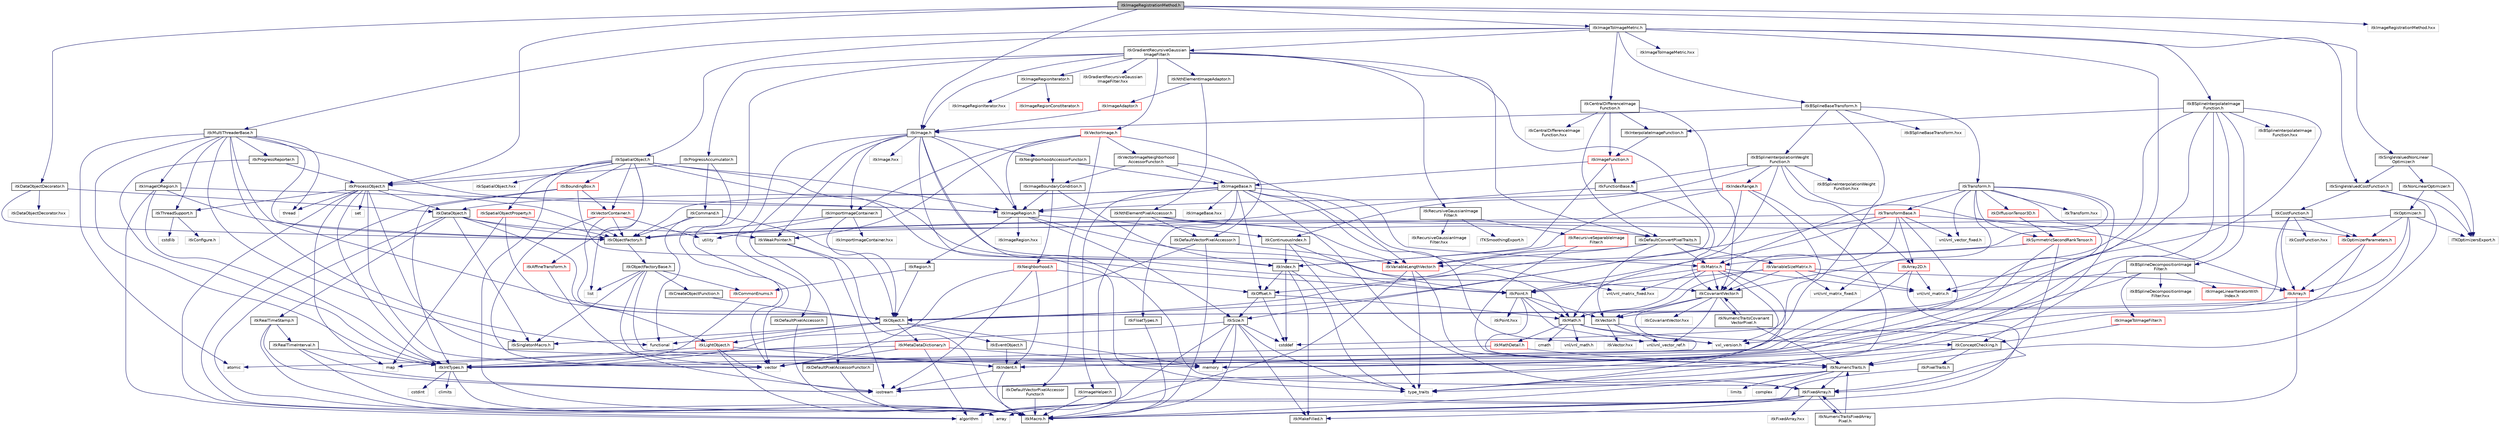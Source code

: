 digraph "itkImageRegistrationMethod.h"
{
 // LATEX_PDF_SIZE
  edge [fontname="Helvetica",fontsize="10",labelfontname="Helvetica",labelfontsize="10"];
  node [fontname="Helvetica",fontsize="10",shape=record];
  Node1 [label="itkImageRegistrationMethod.h",height=0.2,width=0.4,color="black", fillcolor="grey75", style="filled", fontcolor="black",tooltip=" "];
  Node1 -> Node2 [color="midnightblue",fontsize="10",style="solid",fontname="Helvetica"];
  Node2 [label="itkProcessObject.h",height=0.2,width=0.4,color="black", fillcolor="white", style="filled",URL="$itkProcessObject_8h.html",tooltip=" "];
  Node2 -> Node3 [color="midnightblue",fontsize="10",style="solid",fontname="Helvetica"];
  Node3 [label="itkDataObject.h",height=0.2,width=0.4,color="black", fillcolor="white", style="filled",URL="$itkDataObject_8h.html",tooltip=" "];
  Node3 -> Node4 [color="midnightblue",fontsize="10",style="solid",fontname="Helvetica"];
  Node4 [label="itkObject.h",height=0.2,width=0.4,color="black", fillcolor="white", style="filled",URL="$itkObject_8h.html",tooltip=" "];
  Node4 -> Node5 [color="midnightblue",fontsize="10",style="solid",fontname="Helvetica"];
  Node5 [label="itkLightObject.h",height=0.2,width=0.4,color="red", fillcolor="white", style="filled",URL="$itkLightObject_8h.html",tooltip=" "];
  Node5 -> Node6 [color="midnightblue",fontsize="10",style="solid",fontname="Helvetica"];
  Node6 [label="itkMacro.h",height=0.2,width=0.4,color="black", fillcolor="white", style="filled",URL="$itkMacro_8h.html",tooltip=" "];
  Node5 -> Node18 [color="midnightblue",fontsize="10",style="solid",fontname="Helvetica"];
  Node18 [label="itkIndent.h",height=0.2,width=0.4,color="black", fillcolor="white", style="filled",URL="$itkIndent_8h.html",tooltip=" "];
  Node18 -> Node6 [color="midnightblue",fontsize="10",style="solid",fontname="Helvetica"];
  Node18 -> Node8 [color="midnightblue",fontsize="10",style="solid",fontname="Helvetica"];
  Node8 [label="iostream",height=0.2,width=0.4,color="grey75", fillcolor="white", style="filled",tooltip=" "];
  Node5 -> Node16 [color="midnightblue",fontsize="10",style="solid",fontname="Helvetica"];
  Node16 [label="atomic",height=0.2,width=0.4,color="grey75", fillcolor="white", style="filled",tooltip=" "];
  Node5 -> Node8 [color="midnightblue",fontsize="10",style="solid",fontname="Helvetica"];
  Node4 -> Node20 [color="midnightblue",fontsize="10",style="solid",fontname="Helvetica"];
  Node20 [label="itkEventObject.h",height=0.2,width=0.4,color="black", fillcolor="white", style="filled",URL="$itkEventObject_8h.html",tooltip=" "];
  Node20 -> Node18 [color="midnightblue",fontsize="10",style="solid",fontname="Helvetica"];
  Node4 -> Node21 [color="midnightblue",fontsize="10",style="solid",fontname="Helvetica"];
  Node21 [label="itkMetaDataDictionary.h",height=0.2,width=0.4,color="red", fillcolor="white", style="filled",URL="$itkMetaDataDictionary_8h.html",tooltip=" "];
  Node21 -> Node23 [color="midnightblue",fontsize="10",style="solid",fontname="Helvetica"];
  Node23 [label="algorithm",height=0.2,width=0.4,color="grey75", fillcolor="white", style="filled",tooltip=" "];
  Node21 -> Node24 [color="midnightblue",fontsize="10",style="solid",fontname="Helvetica"];
  Node24 [label="vector",height=0.2,width=0.4,color="grey75", fillcolor="white", style="filled",tooltip=" "];
  Node21 -> Node25 [color="midnightblue",fontsize="10",style="solid",fontname="Helvetica"];
  Node25 [label="map",height=0.2,width=0.4,color="grey75", fillcolor="white", style="filled",tooltip=" "];
  Node21 -> Node27 [color="midnightblue",fontsize="10",style="solid",fontname="Helvetica"];
  Node27 [label="memory",height=0.2,width=0.4,color="grey75", fillcolor="white", style="filled",tooltip=" "];
  Node4 -> Node17 [color="midnightblue",fontsize="10",style="solid",fontname="Helvetica"];
  Node17 [label="itkSingletonMacro.h",height=0.2,width=0.4,color="black", fillcolor="white", style="filled",URL="$itkSingletonMacro_8h.html",tooltip=" "];
  Node4 -> Node28 [color="midnightblue",fontsize="10",style="solid",fontname="Helvetica"];
  Node28 [label="functional",height=0.2,width=0.4,color="grey75", fillcolor="white", style="filled",tooltip=" "];
  Node4 -> Node27 [color="midnightblue",fontsize="10",style="solid",fontname="Helvetica"];
  Node3 -> Node6 [color="midnightblue",fontsize="10",style="solid",fontname="Helvetica"];
  Node3 -> Node17 [color="midnightblue",fontsize="10",style="solid",fontname="Helvetica"];
  Node3 -> Node29 [color="midnightblue",fontsize="10",style="solid",fontname="Helvetica"];
  Node29 [label="itkWeakPointer.h",height=0.2,width=0.4,color="black", fillcolor="white", style="filled",URL="$itkWeakPointer_8h.html",tooltip=" "];
  Node29 -> Node6 [color="midnightblue",fontsize="10",style="solid",fontname="Helvetica"];
  Node29 -> Node8 [color="midnightblue",fontsize="10",style="solid",fontname="Helvetica"];
  Node3 -> Node30 [color="midnightblue",fontsize="10",style="solid",fontname="Helvetica"];
  Node30 [label="itkRealTimeStamp.h",height=0.2,width=0.4,color="black", fillcolor="white", style="filled",URL="$itkRealTimeStamp_8h.html",tooltip=" "];
  Node30 -> Node31 [color="midnightblue",fontsize="10",style="solid",fontname="Helvetica"];
  Node31 [label="itkRealTimeInterval.h",height=0.2,width=0.4,color="black", fillcolor="white", style="filled",URL="$itkRealTimeInterval_8h.html",tooltip=" "];
  Node31 -> Node13 [color="midnightblue",fontsize="10",style="solid",fontname="Helvetica"];
  Node13 [label="itkIntTypes.h",height=0.2,width=0.4,color="black", fillcolor="white", style="filled",URL="$itkIntTypes_8h.html",tooltip=" "];
  Node13 -> Node6 [color="midnightblue",fontsize="10",style="solid",fontname="Helvetica"];
  Node13 -> Node14 [color="midnightblue",fontsize="10",style="solid",fontname="Helvetica"];
  Node14 [label="cstdint",height=0.2,width=0.4,color="grey75", fillcolor="white", style="filled",tooltip=" "];
  Node13 -> Node15 [color="midnightblue",fontsize="10",style="solid",fontname="Helvetica"];
  Node15 [label="climits",height=0.2,width=0.4,color="grey75", fillcolor="white", style="filled",tooltip=" "];
  Node31 -> Node6 [color="midnightblue",fontsize="10",style="solid",fontname="Helvetica"];
  Node31 -> Node8 [color="midnightblue",fontsize="10",style="solid",fontname="Helvetica"];
  Node30 -> Node6 [color="midnightblue",fontsize="10",style="solid",fontname="Helvetica"];
  Node30 -> Node8 [color="midnightblue",fontsize="10",style="solid",fontname="Helvetica"];
  Node3 -> Node32 [color="midnightblue",fontsize="10",style="solid",fontname="Helvetica"];
  Node32 [label="itkObjectFactory.h",height=0.2,width=0.4,color="black", fillcolor="white", style="filled",URL="$itkObjectFactory_8h.html",tooltip=" "];
  Node32 -> Node33 [color="midnightblue",fontsize="10",style="solid",fontname="Helvetica"];
  Node33 [label="itkObjectFactoryBase.h",height=0.2,width=0.4,color="black", fillcolor="white", style="filled",URL="$itkObjectFactoryBase_8h.html",tooltip=" "];
  Node33 -> Node34 [color="midnightblue",fontsize="10",style="solid",fontname="Helvetica"];
  Node34 [label="itkCreateObjectFunction.h",height=0.2,width=0.4,color="black", fillcolor="white", style="filled",URL="$itkCreateObjectFunction_8h.html",tooltip=" "];
  Node34 -> Node4 [color="midnightblue",fontsize="10",style="solid",fontname="Helvetica"];
  Node33 -> Node17 [color="midnightblue",fontsize="10",style="solid",fontname="Helvetica"];
  Node33 -> Node35 [color="midnightblue",fontsize="10",style="solid",fontname="Helvetica"];
  Node35 [label="itkCommonEnums.h",height=0.2,width=0.4,color="red", fillcolor="white", style="filled",URL="$itkCommonEnums_8h.html",tooltip=" "];
  Node35 -> Node13 [color="midnightblue",fontsize="10",style="solid",fontname="Helvetica"];
  Node33 -> Node37 [color="midnightblue",fontsize="10",style="solid",fontname="Helvetica"];
  Node37 [label="list",height=0.2,width=0.4,color="grey75", fillcolor="white", style="filled",tooltip=" "];
  Node33 -> Node27 [color="midnightblue",fontsize="10",style="solid",fontname="Helvetica"];
  Node33 -> Node24 [color="midnightblue",fontsize="10",style="solid",fontname="Helvetica"];
  Node2 -> Node32 [color="midnightblue",fontsize="10",style="solid",fontname="Helvetica"];
  Node2 -> Node38 [color="midnightblue",fontsize="10",style="solid",fontname="Helvetica"];
  Node38 [label="itkNumericTraits.h",height=0.2,width=0.4,color="black", fillcolor="white", style="filled",URL="$itkNumericTraits_8h.html",tooltip=" "];
  Node38 -> Node6 [color="midnightblue",fontsize="10",style="solid",fontname="Helvetica"];
  Node38 -> Node39 [color="midnightblue",fontsize="10",style="solid",fontname="Helvetica"];
  Node39 [label="limits",height=0.2,width=0.4,color="grey75", fillcolor="white", style="filled",tooltip=" "];
  Node38 -> Node40 [color="midnightblue",fontsize="10",style="solid",fontname="Helvetica"];
  Node40 [label="complex",height=0.2,width=0.4,color="grey75", fillcolor="white", style="filled",tooltip=" "];
  Node38 -> Node10 [color="midnightblue",fontsize="10",style="solid",fontname="Helvetica"];
  Node10 [label="type_traits",height=0.2,width=0.4,color="grey75", fillcolor="white", style="filled",tooltip=" "];
  Node38 -> Node41 [color="midnightblue",fontsize="10",style="solid",fontname="Helvetica"];
  Node41 [label="itkFixedArray.h",height=0.2,width=0.4,color="black", fillcolor="white", style="filled",URL="$itkFixedArray_8h.html",tooltip=" "];
  Node41 -> Node6 [color="midnightblue",fontsize="10",style="solid",fontname="Helvetica"];
  Node41 -> Node42 [color="midnightblue",fontsize="10",style="solid",fontname="Helvetica"];
  Node42 [label="itkMakeFilled.h",height=0.2,width=0.4,color="black", fillcolor="white", style="filled",URL="$itkMakeFilled_8h.html",tooltip=" "];
  Node41 -> Node23 [color="midnightblue",fontsize="10",style="solid",fontname="Helvetica"];
  Node41 -> Node43 [color="midnightblue",fontsize="10",style="solid",fontname="Helvetica"];
  Node43 [label="array",height=0.2,width=0.4,color="grey75", fillcolor="white", style="filled",tooltip=" "];
  Node41 -> Node44 [color="midnightblue",fontsize="10",style="solid",fontname="Helvetica"];
  Node44 [label="itkFixedArray.hxx",height=0.2,width=0.4,color="grey75", fillcolor="white", style="filled",tooltip=" "];
  Node41 -> Node45 [color="midnightblue",fontsize="10",style="solid",fontname="Helvetica"];
  Node45 [label="itkNumericTraitsFixedArray\lPixel.h",height=0.2,width=0.4,color="black", fillcolor="white", style="filled",URL="$itkNumericTraitsFixedArrayPixel_8h.html",tooltip=" "];
  Node45 -> Node38 [color="midnightblue",fontsize="10",style="solid",fontname="Helvetica"];
  Node45 -> Node41 [color="midnightblue",fontsize="10",style="solid",fontname="Helvetica"];
  Node2 -> Node46 [color="midnightblue",fontsize="10",style="solid",fontname="Helvetica"];
  Node46 [label="itkThreadSupport.h",height=0.2,width=0.4,color="black", fillcolor="white", style="filled",URL="$itkThreadSupport_8h.html",tooltip=" "];
  Node46 -> Node47 [color="midnightblue",fontsize="10",style="solid",fontname="Helvetica"];
  Node47 [label="cstdlib",height=0.2,width=0.4,color="grey75", fillcolor="white", style="filled",tooltip=" "];
  Node46 -> Node11 [color="midnightblue",fontsize="10",style="solid",fontname="Helvetica"];
  Node11 [label="itkConfigure.h",height=0.2,width=0.4,color="grey75", fillcolor="white", style="filled",tooltip=" "];
  Node2 -> Node13 [color="midnightblue",fontsize="10",style="solid",fontname="Helvetica"];
  Node2 -> Node24 [color="midnightblue",fontsize="10",style="solid",fontname="Helvetica"];
  Node2 -> Node25 [color="midnightblue",fontsize="10",style="solid",fontname="Helvetica"];
  Node2 -> Node48 [color="midnightblue",fontsize="10",style="solid",fontname="Helvetica"];
  Node48 [label="set",height=0.2,width=0.4,color="grey75", fillcolor="white", style="filled",tooltip=" "];
  Node2 -> Node23 [color="midnightblue",fontsize="10",style="solid",fontname="Helvetica"];
  Node2 -> Node49 [color="midnightblue",fontsize="10",style="solid",fontname="Helvetica"];
  Node49 [label="thread",height=0.2,width=0.4,color="grey75", fillcolor="white", style="filled",tooltip=" "];
  Node1 -> Node50 [color="midnightblue",fontsize="10",style="solid",fontname="Helvetica"];
  Node50 [label="itkImage.h",height=0.2,width=0.4,color="black", fillcolor="white", style="filled",URL="$itkImage_8h.html",tooltip=" "];
  Node50 -> Node51 [color="midnightblue",fontsize="10",style="solid",fontname="Helvetica"];
  Node51 [label="itkImageRegion.h",height=0.2,width=0.4,color="black", fillcolor="white", style="filled",URL="$itkImageRegion_8h.html",tooltip=" "];
  Node51 -> Node52 [color="midnightblue",fontsize="10",style="solid",fontname="Helvetica"];
  Node52 [label="itkRegion.h",height=0.2,width=0.4,color="black", fillcolor="white", style="filled",URL="$itkRegion_8h.html",tooltip=" "];
  Node52 -> Node4 [color="midnightblue",fontsize="10",style="solid",fontname="Helvetica"];
  Node52 -> Node35 [color="midnightblue",fontsize="10",style="solid",fontname="Helvetica"];
  Node51 -> Node53 [color="midnightblue",fontsize="10",style="solid",fontname="Helvetica"];
  Node53 [label="itkSize.h",height=0.2,width=0.4,color="black", fillcolor="white", style="filled",URL="$itkSize_8h.html",tooltip=" "];
  Node53 -> Node13 [color="midnightblue",fontsize="10",style="solid",fontname="Helvetica"];
  Node53 -> Node6 [color="midnightblue",fontsize="10",style="solid",fontname="Helvetica"];
  Node53 -> Node42 [color="midnightblue",fontsize="10",style="solid",fontname="Helvetica"];
  Node53 -> Node23 [color="midnightblue",fontsize="10",style="solid",fontname="Helvetica"];
  Node53 -> Node54 [color="midnightblue",fontsize="10",style="solid",fontname="Helvetica"];
  Node54 [label="cstddef",height=0.2,width=0.4,color="grey75", fillcolor="white", style="filled",tooltip=" "];
  Node53 -> Node10 [color="midnightblue",fontsize="10",style="solid",fontname="Helvetica"];
  Node53 -> Node27 [color="midnightblue",fontsize="10",style="solid",fontname="Helvetica"];
  Node51 -> Node55 [color="midnightblue",fontsize="10",style="solid",fontname="Helvetica"];
  Node55 [label="itkContinuousIndex.h",height=0.2,width=0.4,color="black", fillcolor="white", style="filled",URL="$itkContinuousIndex_8h.html",tooltip=" "];
  Node55 -> Node56 [color="midnightblue",fontsize="10",style="solid",fontname="Helvetica"];
  Node56 [label="itkPoint.h",height=0.2,width=0.4,color="black", fillcolor="white", style="filled",URL="$itkPoint_8h.html",tooltip=" "];
  Node56 -> Node38 [color="midnightblue",fontsize="10",style="solid",fontname="Helvetica"];
  Node56 -> Node57 [color="midnightblue",fontsize="10",style="solid",fontname="Helvetica"];
  Node57 [label="itkVector.h",height=0.2,width=0.4,color="black", fillcolor="white", style="filled",URL="$itkVector_8h.html",tooltip=" "];
  Node57 -> Node41 [color="midnightblue",fontsize="10",style="solid",fontname="Helvetica"];
  Node57 -> Node58 [color="midnightblue",fontsize="10",style="solid",fontname="Helvetica"];
  Node58 [label="vnl/vnl_vector_ref.h",height=0.2,width=0.4,color="grey75", fillcolor="white", style="filled",tooltip=" "];
  Node57 -> Node59 [color="midnightblue",fontsize="10",style="solid",fontname="Helvetica"];
  Node59 [label="itkVector.hxx",height=0.2,width=0.4,color="grey75", fillcolor="white", style="filled",tooltip=" "];
  Node56 -> Node58 [color="midnightblue",fontsize="10",style="solid",fontname="Helvetica"];
  Node56 -> Node60 [color="midnightblue",fontsize="10",style="solid",fontname="Helvetica"];
  Node60 [label="itkMath.h",height=0.2,width=0.4,color="black", fillcolor="white", style="filled",URL="$itkMath_8h.html",tooltip=" "];
  Node60 -> Node61 [color="midnightblue",fontsize="10",style="solid",fontname="Helvetica"];
  Node61 [label="cmath",height=0.2,width=0.4,color="grey75", fillcolor="white", style="filled",tooltip=" "];
  Node60 -> Node62 [color="midnightblue",fontsize="10",style="solid",fontname="Helvetica"];
  Node62 [label="itkMathDetail.h",height=0.2,width=0.4,color="red", fillcolor="white", style="filled",URL="$itkMathDetail_8h.html",tooltip=" "];
  Node62 -> Node13 [color="midnightblue",fontsize="10",style="solid",fontname="Helvetica"];
  Node62 -> Node38 [color="midnightblue",fontsize="10",style="solid",fontname="Helvetica"];
  Node60 -> Node64 [color="midnightblue",fontsize="10",style="solid",fontname="Helvetica"];
  Node64 [label="itkConceptChecking.h",height=0.2,width=0.4,color="black", fillcolor="white", style="filled",URL="$itkConceptChecking_8h.html",tooltip=" "];
  Node64 -> Node65 [color="midnightblue",fontsize="10",style="solid",fontname="Helvetica"];
  Node65 [label="itkPixelTraits.h",height=0.2,width=0.4,color="black", fillcolor="white", style="filled",URL="$itkPixelTraits_8h.html",tooltip=" "];
  Node65 -> Node6 [color="midnightblue",fontsize="10",style="solid",fontname="Helvetica"];
  Node64 -> Node38 [color="midnightblue",fontsize="10",style="solid",fontname="Helvetica"];
  Node64 -> Node8 [color="midnightblue",fontsize="10",style="solid",fontname="Helvetica"];
  Node60 -> Node66 [color="midnightblue",fontsize="10",style="solid",fontname="Helvetica"];
  Node66 [label="vnl/vnl_math.h",height=0.2,width=0.4,color="grey75", fillcolor="white", style="filled",tooltip=" "];
  Node60 -> Node67 [color="midnightblue",fontsize="10",style="solid",fontname="Helvetica"];
  Node67 [label="vxl_version.h",height=0.2,width=0.4,color="grey75", fillcolor="white", style="filled",tooltip=" "];
  Node56 -> Node68 [color="midnightblue",fontsize="10",style="solid",fontname="Helvetica"];
  Node68 [label="itkPoint.hxx",height=0.2,width=0.4,color="grey75", fillcolor="white", style="filled",tooltip=" "];
  Node55 -> Node69 [color="midnightblue",fontsize="10",style="solid",fontname="Helvetica"];
  Node69 [label="itkIndex.h",height=0.2,width=0.4,color="black", fillcolor="white", style="filled",URL="$itkIndex_8h.html",tooltip=" "];
  Node69 -> Node42 [color="midnightblue",fontsize="10",style="solid",fontname="Helvetica"];
  Node69 -> Node70 [color="midnightblue",fontsize="10",style="solid",fontname="Helvetica"];
  Node70 [label="itkOffset.h",height=0.2,width=0.4,color="black", fillcolor="white", style="filled",URL="$itkOffset_8h.html",tooltip=" "];
  Node70 -> Node53 [color="midnightblue",fontsize="10",style="solid",fontname="Helvetica"];
  Node70 -> Node60 [color="midnightblue",fontsize="10",style="solid",fontname="Helvetica"];
  Node70 -> Node54 [color="midnightblue",fontsize="10",style="solid",fontname="Helvetica"];
  Node69 -> Node54 [color="midnightblue",fontsize="10",style="solid",fontname="Helvetica"];
  Node69 -> Node10 [color="midnightblue",fontsize="10",style="solid",fontname="Helvetica"];
  Node55 -> Node10 [color="midnightblue",fontsize="10",style="solid",fontname="Helvetica"];
  Node51 -> Node60 [color="midnightblue",fontsize="10",style="solid",fontname="Helvetica"];
  Node51 -> Node71 [color="midnightblue",fontsize="10",style="solid",fontname="Helvetica"];
  Node71 [label="itkImageRegion.hxx",height=0.2,width=0.4,color="grey75", fillcolor="white", style="filled",tooltip=" "];
  Node50 -> Node72 [color="midnightblue",fontsize="10",style="solid",fontname="Helvetica"];
  Node72 [label="itkImportImageContainer.h",height=0.2,width=0.4,color="black", fillcolor="white", style="filled",URL="$itkImportImageContainer_8h.html",tooltip=" "];
  Node72 -> Node4 [color="midnightblue",fontsize="10",style="solid",fontname="Helvetica"];
  Node72 -> Node32 [color="midnightblue",fontsize="10",style="solid",fontname="Helvetica"];
  Node72 -> Node9 [color="midnightblue",fontsize="10",style="solid",fontname="Helvetica"];
  Node9 [label="utility",height=0.2,width=0.4,color="grey75", fillcolor="white", style="filled",tooltip=" "];
  Node72 -> Node73 [color="midnightblue",fontsize="10",style="solid",fontname="Helvetica"];
  Node73 [label="itkImportImageContainer.hxx",height=0.2,width=0.4,color="grey75", fillcolor="white", style="filled",tooltip=" "];
  Node50 -> Node74 [color="midnightblue",fontsize="10",style="solid",fontname="Helvetica"];
  Node74 [label="itkDefaultPixelAccessor.h",height=0.2,width=0.4,color="black", fillcolor="white", style="filled",URL="$itkDefaultPixelAccessor_8h.html",tooltip=" "];
  Node74 -> Node6 [color="midnightblue",fontsize="10",style="solid",fontname="Helvetica"];
  Node50 -> Node75 [color="midnightblue",fontsize="10",style="solid",fontname="Helvetica"];
  Node75 [label="itkDefaultPixelAccessorFunctor.h",height=0.2,width=0.4,color="black", fillcolor="white", style="filled",URL="$itkDefaultPixelAccessorFunctor_8h.html",tooltip=" "];
  Node75 -> Node6 [color="midnightblue",fontsize="10",style="solid",fontname="Helvetica"];
  Node50 -> Node56 [color="midnightblue",fontsize="10",style="solid",fontname="Helvetica"];
  Node50 -> Node41 [color="midnightblue",fontsize="10",style="solid",fontname="Helvetica"];
  Node50 -> Node29 [color="midnightblue",fontsize="10",style="solid",fontname="Helvetica"];
  Node50 -> Node76 [color="midnightblue",fontsize="10",style="solid",fontname="Helvetica"];
  Node76 [label="itkNeighborhoodAccessorFunctor.h",height=0.2,width=0.4,color="black", fillcolor="white", style="filled",URL="$itkNeighborhoodAccessorFunctor_8h.html",tooltip=" "];
  Node76 -> Node77 [color="midnightblue",fontsize="10",style="solid",fontname="Helvetica"];
  Node77 [label="itkImageBoundaryCondition.h",height=0.2,width=0.4,color="black", fillcolor="white", style="filled",URL="$itkImageBoundaryCondition_8h.html",tooltip=" "];
  Node77 -> Node69 [color="midnightblue",fontsize="10",style="solid",fontname="Helvetica"];
  Node77 -> Node78 [color="midnightblue",fontsize="10",style="solid",fontname="Helvetica"];
  Node78 [label="itkNeighborhood.h",height=0.2,width=0.4,color="red", fillcolor="white", style="filled",URL="$itkNeighborhood_8h.html",tooltip=" "];
  Node78 -> Node8 [color="midnightblue",fontsize="10",style="solid",fontname="Helvetica"];
  Node78 -> Node18 [color="midnightblue",fontsize="10",style="solid",fontname="Helvetica"];
  Node78 -> Node70 [color="midnightblue",fontsize="10",style="solid",fontname="Helvetica"];
  Node78 -> Node24 [color="midnightblue",fontsize="10",style="solid",fontname="Helvetica"];
  Node77 -> Node51 [color="midnightblue",fontsize="10",style="solid",fontname="Helvetica"];
  Node76 -> Node85 [color="midnightblue",fontsize="10",style="solid",fontname="Helvetica"];
  Node85 [label="itkImageBase.h",height=0.2,width=0.4,color="black", fillcolor="white", style="filled",URL="$itkImageBase_8h.html",tooltip=" "];
  Node85 -> Node3 [color="midnightblue",fontsize="10",style="solid",fontname="Helvetica"];
  Node85 -> Node51 [color="midnightblue",fontsize="10",style="solid",fontname="Helvetica"];
  Node85 -> Node86 [color="midnightblue",fontsize="10",style="solid",fontname="Helvetica"];
  Node86 [label="itkMatrix.h",height=0.2,width=0.4,color="red", fillcolor="white", style="filled",URL="$itkMatrix_8h.html",tooltip=" "];
  Node86 -> Node56 [color="midnightblue",fontsize="10",style="solid",fontname="Helvetica"];
  Node86 -> Node87 [color="midnightblue",fontsize="10",style="solid",fontname="Helvetica"];
  Node87 [label="itkCovariantVector.h",height=0.2,width=0.4,color="black", fillcolor="white", style="filled",URL="$itkCovariantVector_8h.html",tooltip=" "];
  Node87 -> Node18 [color="midnightblue",fontsize="10",style="solid",fontname="Helvetica"];
  Node87 -> Node57 [color="midnightblue",fontsize="10",style="solid",fontname="Helvetica"];
  Node87 -> Node58 [color="midnightblue",fontsize="10",style="solid",fontname="Helvetica"];
  Node87 -> Node88 [color="midnightblue",fontsize="10",style="solid",fontname="Helvetica"];
  Node88 [label="itkNumericTraitsCovariant\lVectorPixel.h",height=0.2,width=0.4,color="black", fillcolor="white", style="filled",URL="$itkNumericTraitsCovariantVectorPixel_8h.html",tooltip=" "];
  Node88 -> Node38 [color="midnightblue",fontsize="10",style="solid",fontname="Helvetica"];
  Node88 -> Node87 [color="midnightblue",fontsize="10",style="solid",fontname="Helvetica"];
  Node87 -> Node89 [color="midnightblue",fontsize="10",style="solid",fontname="Helvetica"];
  Node89 [label="itkCovariantVector.hxx",height=0.2,width=0.4,color="grey75", fillcolor="white", style="filled",tooltip=" "];
  Node86 -> Node67 [color="midnightblue",fontsize="10",style="solid",fontname="Helvetica"];
  Node86 -> Node90 [color="midnightblue",fontsize="10",style="solid",fontname="Helvetica"];
  Node90 [label="vnl/vnl_matrix_fixed.hxx",height=0.2,width=0.4,color="grey75", fillcolor="white", style="filled",tooltip=" "];
  Node86 -> Node93 [color="midnightblue",fontsize="10",style="solid",fontname="Helvetica"];
  Node93 [label="vnl/vnl_matrix.h",height=0.2,width=0.4,color="grey75", fillcolor="white", style="filled",tooltip=" "];
  Node86 -> Node60 [color="midnightblue",fontsize="10",style="solid",fontname="Helvetica"];
  Node86 -> Node10 [color="midnightblue",fontsize="10",style="solid",fontname="Helvetica"];
  Node85 -> Node32 [color="midnightblue",fontsize="10",style="solid",fontname="Helvetica"];
  Node85 -> Node70 [color="midnightblue",fontsize="10",style="solid",fontname="Helvetica"];
  Node85 -> Node41 [color="midnightblue",fontsize="10",style="solid",fontname="Helvetica"];
  Node85 -> Node96 [color="midnightblue",fontsize="10",style="solid",fontname="Helvetica"];
  Node96 [label="itkImageHelper.h",height=0.2,width=0.4,color="black", fillcolor="white", style="filled",URL="$itkImageHelper_8h.html",tooltip=" "];
  Node96 -> Node6 [color="midnightblue",fontsize="10",style="solid",fontname="Helvetica"];
  Node85 -> Node97 [color="midnightblue",fontsize="10",style="solid",fontname="Helvetica"];
  Node97 [label="itkFloatTypes.h",height=0.2,width=0.4,color="black", fillcolor="white", style="filled",URL="$itkFloatTypes_8h.html",tooltip=" "];
  Node97 -> Node6 [color="midnightblue",fontsize="10",style="solid",fontname="Helvetica"];
  Node85 -> Node67 [color="midnightblue",fontsize="10",style="solid",fontname="Helvetica"];
  Node85 -> Node90 [color="midnightblue",fontsize="10",style="solid",fontname="Helvetica"];
  Node85 -> Node98 [color="midnightblue",fontsize="10",style="solid",fontname="Helvetica"];
  Node98 [label="itkImageBase.hxx",height=0.2,width=0.4,color="grey75", fillcolor="white", style="filled",tooltip=" "];
  Node50 -> Node10 [color="midnightblue",fontsize="10",style="solid",fontname="Helvetica"];
  Node50 -> Node99 [color="midnightblue",fontsize="10",style="solid",fontname="Helvetica"];
  Node99 [label="itkImage.hxx",height=0.2,width=0.4,color="grey75", fillcolor="white", style="filled",tooltip=" "];
  Node1 -> Node100 [color="midnightblue",fontsize="10",style="solid",fontname="Helvetica"];
  Node100 [label="itkImageToImageMetric.h",height=0.2,width=0.4,color="black", fillcolor="white", style="filled",URL="$itkImageToImageMetric_8h.html",tooltip=" "];
  Node100 -> Node101 [color="midnightblue",fontsize="10",style="solid",fontname="Helvetica"];
  Node101 [label="itkBSplineBaseTransform.h",height=0.2,width=0.4,color="black", fillcolor="white", style="filled",URL="$itkBSplineBaseTransform_8h.html",tooltip=" "];
  Node101 -> Node8 [color="midnightblue",fontsize="10",style="solid",fontname="Helvetica"];
  Node101 -> Node102 [color="midnightblue",fontsize="10",style="solid",fontname="Helvetica"];
  Node102 [label="itkTransform.h",height=0.2,width=0.4,color="black", fillcolor="white", style="filled",URL="$itkTransform_8h.html",tooltip=" "];
  Node102 -> Node10 [color="midnightblue",fontsize="10",style="solid",fontname="Helvetica"];
  Node102 -> Node103 [color="midnightblue",fontsize="10",style="solid",fontname="Helvetica"];
  Node103 [label="itkTransformBase.h",height=0.2,width=0.4,color="red", fillcolor="white", style="filled",URL="$itkTransformBase_8h.html",tooltip=" "];
  Node103 -> Node4 [color="midnightblue",fontsize="10",style="solid",fontname="Helvetica"];
  Node103 -> Node56 [color="midnightblue",fontsize="10",style="solid",fontname="Helvetica"];
  Node103 -> Node87 [color="midnightblue",fontsize="10",style="solid",fontname="Helvetica"];
  Node103 -> Node105 [color="midnightblue",fontsize="10",style="solid",fontname="Helvetica"];
  Node105 [label="vnl/vnl_vector_fixed.h",height=0.2,width=0.4,color="grey75", fillcolor="white", style="filled",tooltip=" "];
  Node103 -> Node106 [color="midnightblue",fontsize="10",style="solid",fontname="Helvetica"];
  Node106 [label="itkArray2D.h",height=0.2,width=0.4,color="red", fillcolor="white", style="filled",URL="$itkArray2D_8h.html",tooltip=" "];
  Node106 -> Node6 [color="midnightblue",fontsize="10",style="solid",fontname="Helvetica"];
  Node106 -> Node13 [color="midnightblue",fontsize="10",style="solid",fontname="Helvetica"];
  Node106 -> Node93 [color="midnightblue",fontsize="10",style="solid",fontname="Helvetica"];
  Node103 -> Node108 [color="midnightblue",fontsize="10",style="solid",fontname="Helvetica"];
  Node108 [label="itkOptimizerParameters.h",height=0.2,width=0.4,color="red", fillcolor="white", style="filled",URL="$itkOptimizerParameters_8h.html",tooltip=" "];
  Node108 -> Node109 [color="midnightblue",fontsize="10",style="solid",fontname="Helvetica"];
  Node109 [label="itkArray.h",height=0.2,width=0.4,color="red", fillcolor="white", style="filled",URL="$itkArray_8h.html",tooltip=" "];
  Node109 -> Node6 [color="midnightblue",fontsize="10",style="solid",fontname="Helvetica"];
  Node109 -> Node67 [color="midnightblue",fontsize="10",style="solid",fontname="Helvetica"];
  Node108 -> Node27 [color="midnightblue",fontsize="10",style="solid",fontname="Helvetica"];
  Node103 -> Node32 [color="midnightblue",fontsize="10",style="solid",fontname="Helvetica"];
  Node103 -> Node13 [color="midnightblue",fontsize="10",style="solid",fontname="Helvetica"];
  Node102 -> Node57 [color="midnightblue",fontsize="10",style="solid",fontname="Helvetica"];
  Node102 -> Node112 [color="midnightblue",fontsize="10",style="solid",fontname="Helvetica"];
  Node112 [label="itkSymmetricSecondRankTensor.h",height=0.2,width=0.4,color="red", fillcolor="white", style="filled",URL="$itkSymmetricSecondRankTensor_8h.html",tooltip=" "];
  Node112 -> Node18 [color="midnightblue",fontsize="10",style="solid",fontname="Helvetica"];
  Node112 -> Node41 [color="midnightblue",fontsize="10",style="solid",fontname="Helvetica"];
  Node112 -> Node86 [color="midnightblue",fontsize="10",style="solid",fontname="Helvetica"];
  Node102 -> Node121 [color="midnightblue",fontsize="10",style="solid",fontname="Helvetica"];
  Node121 [label="itkDiffusionTensor3D.h",height=0.2,width=0.4,color="red", fillcolor="white", style="filled",URL="$itkDiffusionTensor3D_8h.html",tooltip=" "];
  Node121 -> Node112 [color="midnightblue",fontsize="10",style="solid",fontname="Helvetica"];
  Node102 -> Node124 [color="midnightblue",fontsize="10",style="solid",fontname="Helvetica"];
  Node124 [label="itkVariableLengthVector.h",height=0.2,width=0.4,color="red", fillcolor="white", style="filled",URL="$itkVariableLengthVector_8h.html",tooltip=" "];
  Node124 -> Node23 [color="midnightblue",fontsize="10",style="solid",fontname="Helvetica"];
  Node124 -> Node10 [color="midnightblue",fontsize="10",style="solid",fontname="Helvetica"];
  Node124 -> Node38 [color="midnightblue",fontsize="10",style="solid",fontname="Helvetica"];
  Node102 -> Node105 [color="midnightblue",fontsize="10",style="solid",fontname="Helvetica"];
  Node102 -> Node117 [color="midnightblue",fontsize="10",style="solid",fontname="Helvetica"];
  Node117 [label="vnl/vnl_matrix_fixed.h",height=0.2,width=0.4,color="grey75", fillcolor="white", style="filled",tooltip=" "];
  Node102 -> Node86 [color="midnightblue",fontsize="10",style="solid",fontname="Helvetica"];
  Node102 -> Node132 [color="midnightblue",fontsize="10",style="solid",fontname="Helvetica"];
  Node132 [label="itkTransform.hxx",height=0.2,width=0.4,color="grey75", fillcolor="white", style="filled",tooltip=" "];
  Node101 -> Node50 [color="midnightblue",fontsize="10",style="solid",fontname="Helvetica"];
  Node101 -> Node133 [color="midnightblue",fontsize="10",style="solid",fontname="Helvetica"];
  Node133 [label="itkBSplineInterpolationWeight\lFunction.h",height=0.2,width=0.4,color="black", fillcolor="white", style="filled",URL="$itkBSplineInterpolationWeightFunction_8h.html",tooltip=" "];
  Node133 -> Node134 [color="midnightblue",fontsize="10",style="solid",fontname="Helvetica"];
  Node134 [label="itkFunctionBase.h",height=0.2,width=0.4,color="black", fillcolor="white", style="filled",URL="$itkFunctionBase_8h.html",tooltip=" "];
  Node134 -> Node4 [color="midnightblue",fontsize="10",style="solid",fontname="Helvetica"];
  Node134 -> Node32 [color="midnightblue",fontsize="10",style="solid",fontname="Helvetica"];
  Node133 -> Node55 [color="midnightblue",fontsize="10",style="solid",fontname="Helvetica"];
  Node133 -> Node109 [color="midnightblue",fontsize="10",style="solid",fontname="Helvetica"];
  Node133 -> Node106 [color="midnightblue",fontsize="10",style="solid",fontname="Helvetica"];
  Node133 -> Node135 [color="midnightblue",fontsize="10",style="solid",fontname="Helvetica"];
  Node135 [label="itkIndexRange.h",height=0.2,width=0.4,color="red", fillcolor="white", style="filled",URL="$itkIndexRange_8h.html",tooltip=" "];
  Node135 -> Node54 [color="midnightblue",fontsize="10",style="solid",fontname="Helvetica"];
  Node135 -> Node10 [color="midnightblue",fontsize="10",style="solid",fontname="Helvetica"];
  Node135 -> Node51 [color="midnightblue",fontsize="10",style="solid",fontname="Helvetica"];
  Node135 -> Node69 [color="midnightblue",fontsize="10",style="solid",fontname="Helvetica"];
  Node135 -> Node53 [color="midnightblue",fontsize="10",style="solid",fontname="Helvetica"];
  Node133 -> Node60 [color="midnightblue",fontsize="10",style="solid",fontname="Helvetica"];
  Node133 -> Node137 [color="midnightblue",fontsize="10",style="solid",fontname="Helvetica"];
  Node137 [label="itkBSplineInterpolationWeight\lFunction.hxx",height=0.2,width=0.4,color="grey75", fillcolor="white", style="filled",tooltip=" "];
  Node101 -> Node138 [color="midnightblue",fontsize="10",style="solid",fontname="Helvetica"];
  Node138 [label="itkBSplineBaseTransform.hxx",height=0.2,width=0.4,color="grey75", fillcolor="white", style="filled",tooltip=" "];
  Node100 -> Node139 [color="midnightblue",fontsize="10",style="solid",fontname="Helvetica"];
  Node139 [label="itkBSplineInterpolateImage\lFunction.h",height=0.2,width=0.4,color="black", fillcolor="white", style="filled",URL="$itkBSplineInterpolateImageFunction_8h.html",tooltip=" "];
  Node139 -> Node140 [color="midnightblue",fontsize="10",style="solid",fontname="Helvetica"];
  Node140 [label="itkInterpolateImageFunction.h",height=0.2,width=0.4,color="black", fillcolor="white", style="filled",URL="$itkInterpolateImageFunction_8h.html",tooltip=" "];
  Node140 -> Node141 [color="midnightblue",fontsize="10",style="solid",fontname="Helvetica"];
  Node141 [label="itkImageFunction.h",height=0.2,width=0.4,color="red", fillcolor="white", style="filled",URL="$itkImageFunction_8h.html",tooltip=" "];
  Node141 -> Node134 [color="midnightblue",fontsize="10",style="solid",fontname="Helvetica"];
  Node141 -> Node69 [color="midnightblue",fontsize="10",style="solid",fontname="Helvetica"];
  Node141 -> Node85 [color="midnightblue",fontsize="10",style="solid",fontname="Helvetica"];
  Node139 -> Node93 [color="midnightblue",fontsize="10",style="solid",fontname="Helvetica"];
  Node139 -> Node143 [color="midnightblue",fontsize="10",style="solid",fontname="Helvetica"];
  Node143 [label="itkBSplineDecompositionImage\lFilter.h",height=0.2,width=0.4,color="black", fillcolor="white", style="filled",URL="$itkBSplineDecompositionImageFilter_8h.html",tooltip=" "];
  Node143 -> Node24 [color="midnightblue",fontsize="10",style="solid",fontname="Helvetica"];
  Node143 -> Node144 [color="midnightblue",fontsize="10",style="solid",fontname="Helvetica"];
  Node144 [label="itkImageLinearIteratorWith\lIndex.h",height=0.2,width=0.4,color="red", fillcolor="white", style="filled",URL="$itkImageLinearIteratorWithIndex_8h.html",tooltip=" "];
  Node143 -> Node93 [color="midnightblue",fontsize="10",style="solid",fontname="Helvetica"];
  Node143 -> Node152 [color="midnightblue",fontsize="10",style="solid",fontname="Helvetica"];
  Node152 [label="itkImageToImageFilter.h",height=0.2,width=0.4,color="red", fillcolor="white", style="filled",URL="$itkImageToImageFilter_8h.html",tooltip=" "];
  Node152 -> Node64 [color="midnightblue",fontsize="10",style="solid",fontname="Helvetica"];
  Node143 -> Node162 [color="midnightblue",fontsize="10",style="solid",fontname="Helvetica"];
  Node162 [label="itkBSplineDecompositionImage\lFilter.hxx",height=0.2,width=0.4,color="grey75", fillcolor="white", style="filled",tooltip=" "];
  Node139 -> Node64 [color="midnightblue",fontsize="10",style="solid",fontname="Helvetica"];
  Node139 -> Node87 [color="midnightblue",fontsize="10",style="solid",fontname="Helvetica"];
  Node139 -> Node27 [color="midnightblue",fontsize="10",style="solid",fontname="Helvetica"];
  Node139 -> Node24 [color="midnightblue",fontsize="10",style="solid",fontname="Helvetica"];
  Node139 -> Node163 [color="midnightblue",fontsize="10",style="solid",fontname="Helvetica"];
  Node163 [label="itkBSplineInterpolateImage\lFunction.hxx",height=0.2,width=0.4,color="grey75", fillcolor="white", style="filled",tooltip=" "];
  Node100 -> Node164 [color="midnightblue",fontsize="10",style="solid",fontname="Helvetica"];
  Node164 [label="itkSingleValuedCostFunction.h",height=0.2,width=0.4,color="black", fillcolor="white", style="filled",URL="$itkSingleValuedCostFunction_8h.html",tooltip=" "];
  Node164 -> Node165 [color="midnightblue",fontsize="10",style="solid",fontname="Helvetica"];
  Node165 [label="itkCostFunction.h",height=0.2,width=0.4,color="black", fillcolor="white", style="filled",URL="$itkCostFunction_8h.html",tooltip=" "];
  Node165 -> Node4 [color="midnightblue",fontsize="10",style="solid",fontname="Helvetica"];
  Node165 -> Node32 [color="midnightblue",fontsize="10",style="solid",fontname="Helvetica"];
  Node165 -> Node109 [color="midnightblue",fontsize="10",style="solid",fontname="Helvetica"];
  Node165 -> Node108 [color="midnightblue",fontsize="10",style="solid",fontname="Helvetica"];
  Node165 -> Node166 [color="midnightblue",fontsize="10",style="solid",fontname="Helvetica"];
  Node166 [label="itkCostFunction.hxx",height=0.2,width=0.4,color="grey75", fillcolor="white", style="filled",tooltip=" "];
  Node164 -> Node38 [color="midnightblue",fontsize="10",style="solid",fontname="Helvetica"];
  Node164 -> Node167 [color="midnightblue",fontsize="10",style="solid",fontname="Helvetica"];
  Node167 [label="ITKOptimizersExport.h",height=0.2,width=0.4,color="grey75", fillcolor="white", style="filled",tooltip=" "];
  Node100 -> Node168 [color="midnightblue",fontsize="10",style="solid",fontname="Helvetica"];
  Node168 [label="itkGradientRecursiveGaussian\lImageFilter.h",height=0.2,width=0.4,color="black", fillcolor="white", style="filled",URL="$itkGradientRecursiveGaussianImageFilter_8h.html",tooltip=" "];
  Node168 -> Node169 [color="midnightblue",fontsize="10",style="solid",fontname="Helvetica"];
  Node169 [label="itkRecursiveGaussianImage\lFilter.h",height=0.2,width=0.4,color="black", fillcolor="white", style="filled",URL="$itkRecursiveGaussianImageFilter_8h.html",tooltip=" "];
  Node169 -> Node170 [color="midnightblue",fontsize="10",style="solid",fontname="Helvetica"];
  Node170 [label="itkRecursiveSeparableImage\lFilter.h",height=0.2,width=0.4,color="red", fillcolor="white", style="filled",URL="$itkRecursiveSeparableImageFilter_8h.html",tooltip=" "];
  Node170 -> Node38 [color="midnightblue",fontsize="10",style="solid",fontname="Helvetica"];
  Node170 -> Node124 [color="midnightblue",fontsize="10",style="solid",fontname="Helvetica"];
  Node169 -> Node174 [color="midnightblue",fontsize="10",style="solid",fontname="Helvetica"];
  Node174 [label="ITKSmoothingExport.h",height=0.2,width=0.4,color="grey75", fillcolor="white", style="filled",tooltip=" "];
  Node169 -> Node175 [color="midnightblue",fontsize="10",style="solid",fontname="Helvetica"];
  Node175 [label="itkRecursiveGaussianImage\lFilter.hxx",height=0.2,width=0.4,color="grey75", fillcolor="white", style="filled",tooltip=" "];
  Node168 -> Node176 [color="midnightblue",fontsize="10",style="solid",fontname="Helvetica"];
  Node176 [label="itkNthElementImageAdaptor.h",height=0.2,width=0.4,color="black", fillcolor="white", style="filled",URL="$itkNthElementImageAdaptor_8h.html",tooltip=" "];
  Node176 -> Node177 [color="midnightblue",fontsize="10",style="solid",fontname="Helvetica"];
  Node177 [label="itkImageAdaptor.h",height=0.2,width=0.4,color="red", fillcolor="white", style="filled",URL="$itkImageAdaptor_8h.html",tooltip=" "];
  Node177 -> Node50 [color="midnightblue",fontsize="10",style="solid",fontname="Helvetica"];
  Node176 -> Node179 [color="midnightblue",fontsize="10",style="solid",fontname="Helvetica"];
  Node179 [label="itkNthElementPixelAccessor.h",height=0.2,width=0.4,color="black", fillcolor="white", style="filled",URL="$itkNthElementPixelAccessor_8h.html",tooltip=" "];
  Node179 -> Node6 [color="midnightblue",fontsize="10",style="solid",fontname="Helvetica"];
  Node179 -> Node180 [color="midnightblue",fontsize="10",style="solid",fontname="Helvetica"];
  Node180 [label="itkDefaultConvertPixelTraits.h",height=0.2,width=0.4,color="black", fillcolor="white", style="filled",URL="$itkDefaultConvertPixelTraits_8h.html",tooltip=" "];
  Node180 -> Node70 [color="midnightblue",fontsize="10",style="solid",fontname="Helvetica"];
  Node180 -> Node57 [color="midnightblue",fontsize="10",style="solid",fontname="Helvetica"];
  Node180 -> Node86 [color="midnightblue",fontsize="10",style="solid",fontname="Helvetica"];
  Node180 -> Node124 [color="midnightblue",fontsize="10",style="solid",fontname="Helvetica"];
  Node180 -> Node181 [color="midnightblue",fontsize="10",style="solid",fontname="Helvetica"];
  Node181 [label="itkVariableSizeMatrix.h",height=0.2,width=0.4,color="red", fillcolor="white", style="filled",URL="$itkVariableSizeMatrix_8h.html",tooltip=" "];
  Node181 -> Node56 [color="midnightblue",fontsize="10",style="solid",fontname="Helvetica"];
  Node181 -> Node87 [color="midnightblue",fontsize="10",style="solid",fontname="Helvetica"];
  Node181 -> Node117 [color="midnightblue",fontsize="10",style="solid",fontname="Helvetica"];
  Node181 -> Node93 [color="midnightblue",fontsize="10",style="solid",fontname="Helvetica"];
  Node181 -> Node109 [color="midnightblue",fontsize="10",style="solid",fontname="Helvetica"];
  Node181 -> Node60 [color="midnightblue",fontsize="10",style="solid",fontname="Helvetica"];
  Node179 -> Node124 [color="midnightblue",fontsize="10",style="solid",fontname="Helvetica"];
  Node179 -> Node183 [color="midnightblue",fontsize="10",style="solid",fontname="Helvetica"];
  Node183 [label="itkDefaultVectorPixelAccessor.h",height=0.2,width=0.4,color="black", fillcolor="white", style="filled",URL="$itkDefaultVectorPixelAccessor_8h.html",tooltip=" "];
  Node183 -> Node6 [color="midnightblue",fontsize="10",style="solid",fontname="Helvetica"];
  Node183 -> Node124 [color="midnightblue",fontsize="10",style="solid",fontname="Helvetica"];
  Node183 -> Node13 [color="midnightblue",fontsize="10",style="solid",fontname="Helvetica"];
  Node168 -> Node50 [color="midnightblue",fontsize="10",style="solid",fontname="Helvetica"];
  Node168 -> Node87 [color="midnightblue",fontsize="10",style="solid",fontname="Helvetica"];
  Node168 -> Node180 [color="midnightblue",fontsize="10",style="solid",fontname="Helvetica"];
  Node168 -> Node184 [color="midnightblue",fontsize="10",style="solid",fontname="Helvetica"];
  Node184 [label="itkProgressAccumulator.h",height=0.2,width=0.4,color="black", fillcolor="white", style="filled",URL="$itkProgressAccumulator_8h.html",tooltip=" "];
  Node184 -> Node185 [color="midnightblue",fontsize="10",style="solid",fontname="Helvetica"];
  Node185 [label="itkCommand.h",height=0.2,width=0.4,color="black", fillcolor="white", style="filled",URL="$itkCommand_8h.html",tooltip=" "];
  Node185 -> Node4 [color="midnightblue",fontsize="10",style="solid",fontname="Helvetica"];
  Node185 -> Node32 [color="midnightblue",fontsize="10",style="solid",fontname="Helvetica"];
  Node185 -> Node28 [color="midnightblue",fontsize="10",style="solid",fontname="Helvetica"];
  Node184 -> Node2 [color="midnightblue",fontsize="10",style="solid",fontname="Helvetica"];
  Node184 -> Node24 [color="midnightblue",fontsize="10",style="solid",fontname="Helvetica"];
  Node168 -> Node186 [color="midnightblue",fontsize="10",style="solid",fontname="Helvetica"];
  Node186 [label="itkImageRegionIterator.h",height=0.2,width=0.4,color="black", fillcolor="white", style="filled",URL="$itkImageRegionIterator_8h.html",tooltip=" "];
  Node186 -> Node187 [color="midnightblue",fontsize="10",style="solid",fontname="Helvetica"];
  Node187 [label="itkImageRegionConstIterator.h",height=0.2,width=0.4,color="red", fillcolor="white", style="filled",URL="$itkImageRegionConstIterator_8h.html",tooltip=" "];
  Node186 -> Node192 [color="midnightblue",fontsize="10",style="solid",fontname="Helvetica"];
  Node192 [label="itkImageRegionIterator.hxx",height=0.2,width=0.4,color="grey75", fillcolor="white", style="filled",tooltip=" "];
  Node168 -> Node193 [color="midnightblue",fontsize="10",style="solid",fontname="Helvetica"];
  Node193 [label="itkVectorImage.h",height=0.2,width=0.4,color="red", fillcolor="white", style="filled",URL="$itkVectorImage_8h.html",tooltip=" "];
  Node193 -> Node51 [color="midnightblue",fontsize="10",style="solid",fontname="Helvetica"];
  Node193 -> Node72 [color="midnightblue",fontsize="10",style="solid",fontname="Helvetica"];
  Node193 -> Node183 [color="midnightblue",fontsize="10",style="solid",fontname="Helvetica"];
  Node193 -> Node194 [color="midnightblue",fontsize="10",style="solid",fontname="Helvetica"];
  Node194 [label="itkDefaultVectorPixelAccessor\lFunctor.h",height=0.2,width=0.4,color="black", fillcolor="white", style="filled",URL="$itkDefaultVectorPixelAccessorFunctor_8h.html",tooltip=" "];
  Node194 -> Node6 [color="midnightblue",fontsize="10",style="solid",fontname="Helvetica"];
  Node193 -> Node195 [color="midnightblue",fontsize="10",style="solid",fontname="Helvetica"];
  Node195 [label="itkVectorImageNeighborhood\lAccessorFunctor.h",height=0.2,width=0.4,color="black", fillcolor="white", style="filled",URL="$itkVectorImageNeighborhoodAccessorFunctor_8h.html",tooltip=" "];
  Node195 -> Node124 [color="midnightblue",fontsize="10",style="solid",fontname="Helvetica"];
  Node195 -> Node77 [color="midnightblue",fontsize="10",style="solid",fontname="Helvetica"];
  Node195 -> Node85 [color="midnightblue",fontsize="10",style="solid",fontname="Helvetica"];
  Node193 -> Node29 [color="midnightblue",fontsize="10",style="solid",fontname="Helvetica"];
  Node168 -> Node24 [color="midnightblue",fontsize="10",style="solid",fontname="Helvetica"];
  Node168 -> Node197 [color="midnightblue",fontsize="10",style="solid",fontname="Helvetica"];
  Node197 [label="itkGradientRecursiveGaussian\lImageFilter.hxx",height=0.2,width=0.4,color="grey75", fillcolor="white", style="filled",tooltip=" "];
  Node100 -> Node198 [color="midnightblue",fontsize="10",style="solid",fontname="Helvetica"];
  Node198 [label="itkSpatialObject.h",height=0.2,width=0.4,color="black", fillcolor="white", style="filled",URL="$itkSpatialObject_8h.html",tooltip=" "];
  Node198 -> Node87 [color="midnightblue",fontsize="10",style="solid",fontname="Helvetica"];
  Node198 -> Node6 [color="midnightblue",fontsize="10",style="solid",fontname="Helvetica"];
  Node198 -> Node37 [color="midnightblue",fontsize="10",style="solid",fontname="Helvetica"];
  Node198 -> Node199 [color="midnightblue",fontsize="10",style="solid",fontname="Helvetica"];
  Node199 [label="itkSpatialObjectProperty.h",height=0.2,width=0.4,color="red", fillcolor="white", style="filled",URL="$itkSpatialObjectProperty_8h.html",tooltip=" "];
  Node199 -> Node25 [color="midnightblue",fontsize="10",style="solid",fontname="Helvetica"];
  Node199 -> Node5 [color="midnightblue",fontsize="10",style="solid",fontname="Helvetica"];
  Node199 -> Node32 [color="midnightblue",fontsize="10",style="solid",fontname="Helvetica"];
  Node198 -> Node2 [color="midnightblue",fontsize="10",style="solid",fontname="Helvetica"];
  Node198 -> Node69 [color="midnightblue",fontsize="10",style="solid",fontname="Helvetica"];
  Node198 -> Node51 [color="midnightblue",fontsize="10",style="solid",fontname="Helvetica"];
  Node198 -> Node204 [color="midnightblue",fontsize="10",style="solid",fontname="Helvetica"];
  Node204 [label="itkAffineTransform.h",height=0.2,width=0.4,color="red", fillcolor="white", style="filled",URL="$itkAffineTransform_8h.html",tooltip=" "];
  Node204 -> Node8 [color="midnightblue",fontsize="10",style="solid",fontname="Helvetica"];
  Node198 -> Node208 [color="midnightblue",fontsize="10",style="solid",fontname="Helvetica"];
  Node208 [label="itkVectorContainer.h",height=0.2,width=0.4,color="red", fillcolor="white", style="filled",URL="$itkVectorContainer_8h.html",tooltip=" "];
  Node208 -> Node4 [color="midnightblue",fontsize="10",style="solid",fontname="Helvetica"];
  Node208 -> Node32 [color="midnightblue",fontsize="10",style="solid",fontname="Helvetica"];
  Node208 -> Node9 [color="midnightblue",fontsize="10",style="solid",fontname="Helvetica"];
  Node208 -> Node24 [color="midnightblue",fontsize="10",style="solid",fontname="Helvetica"];
  Node198 -> Node210 [color="midnightblue",fontsize="10",style="solid",fontname="Helvetica"];
  Node210 [label="itkBoundingBox.h",height=0.2,width=0.4,color="red", fillcolor="white", style="filled",URL="$itkBoundingBox_8h.html",tooltip=" "];
  Node210 -> Node56 [color="midnightblue",fontsize="10",style="solid",fontname="Helvetica"];
  Node210 -> Node208 [color="midnightblue",fontsize="10",style="solid",fontname="Helvetica"];
  Node210 -> Node13 [color="midnightblue",fontsize="10",style="solid",fontname="Helvetica"];
  Node210 -> Node43 [color="midnightblue",fontsize="10",style="solid",fontname="Helvetica"];
  Node198 -> Node212 [color="midnightblue",fontsize="10",style="solid",fontname="Helvetica"];
  Node212 [label="itkSpatialObject.hxx",height=0.2,width=0.4,color="grey75", fillcolor="white", style="filled",tooltip=" "];
  Node100 -> Node213 [color="midnightblue",fontsize="10",style="solid",fontname="Helvetica"];
  Node213 [label="itkCentralDifferenceImage\lFunction.h",height=0.2,width=0.4,color="black", fillcolor="white", style="filled",URL="$itkCentralDifferenceImageFunction_8h.html",tooltip=" "];
  Node213 -> Node141 [color="midnightblue",fontsize="10",style="solid",fontname="Helvetica"];
  Node213 -> Node87 [color="midnightblue",fontsize="10",style="solid",fontname="Helvetica"];
  Node213 -> Node140 [color="midnightblue",fontsize="10",style="solid",fontname="Helvetica"];
  Node213 -> Node180 [color="midnightblue",fontsize="10",style="solid",fontname="Helvetica"];
  Node213 -> Node214 [color="midnightblue",fontsize="10",style="solid",fontname="Helvetica"];
  Node214 [label="itkCentralDifferenceImage\lFunction.hxx",height=0.2,width=0.4,color="grey75", fillcolor="white", style="filled",tooltip=" "];
  Node100 -> Node215 [color="midnightblue",fontsize="10",style="solid",fontname="Helvetica"];
  Node215 [label="itkMultiThreaderBase.h",height=0.2,width=0.4,color="black", fillcolor="white", style="filled",URL="$itkMultiThreaderBase_8h.html",tooltip=" "];
  Node215 -> Node4 [color="midnightblue",fontsize="10",style="solid",fontname="Helvetica"];
  Node215 -> Node46 [color="midnightblue",fontsize="10",style="solid",fontname="Helvetica"];
  Node215 -> Node32 [color="midnightblue",fontsize="10",style="solid",fontname="Helvetica"];
  Node215 -> Node13 [color="midnightblue",fontsize="10",style="solid",fontname="Helvetica"];
  Node215 -> Node51 [color="midnightblue",fontsize="10",style="solid",fontname="Helvetica"];
  Node215 -> Node155 [color="midnightblue",fontsize="10",style="solid",fontname="Helvetica"];
  Node155 [label="itkImageIORegion.h",height=0.2,width=0.4,color="black", fillcolor="white", style="filled",URL="$itkImageIORegion_8h.html",tooltip=" "];
  Node155 -> Node23 [color="midnightblue",fontsize="10",style="solid",fontname="Helvetica"];
  Node155 -> Node13 [color="midnightblue",fontsize="10",style="solid",fontname="Helvetica"];
  Node155 -> Node32 [color="midnightblue",fontsize="10",style="solid",fontname="Helvetica"];
  Node155 -> Node51 [color="midnightblue",fontsize="10",style="solid",fontname="Helvetica"];
  Node215 -> Node17 [color="midnightblue",fontsize="10",style="solid",fontname="Helvetica"];
  Node215 -> Node16 [color="midnightblue",fontsize="10",style="solid",fontname="Helvetica"];
  Node215 -> Node28 [color="midnightblue",fontsize="10",style="solid",fontname="Helvetica"];
  Node215 -> Node49 [color="midnightblue",fontsize="10",style="solid",fontname="Helvetica"];
  Node215 -> Node216 [color="midnightblue",fontsize="10",style="solid",fontname="Helvetica"];
  Node216 [label="itkProgressReporter.h",height=0.2,width=0.4,color="black", fillcolor="white", style="filled",URL="$itkProgressReporter_8h.html",tooltip=" "];
  Node216 -> Node13 [color="midnightblue",fontsize="10",style="solid",fontname="Helvetica"];
  Node216 -> Node2 [color="midnightblue",fontsize="10",style="solid",fontname="Helvetica"];
  Node100 -> Node27 [color="midnightblue",fontsize="10",style="solid",fontname="Helvetica"];
  Node100 -> Node217 [color="midnightblue",fontsize="10",style="solid",fontname="Helvetica"];
  Node217 [label="itkImageToImageMetric.hxx",height=0.2,width=0.4,color="grey75", fillcolor="white", style="filled",tooltip=" "];
  Node1 -> Node218 [color="midnightblue",fontsize="10",style="solid",fontname="Helvetica"];
  Node218 [label="itkSingleValuedNonLinear\lOptimizer.h",height=0.2,width=0.4,color="black", fillcolor="white", style="filled",URL="$itkSingleValuedNonLinearOptimizer_8h.html",tooltip=" "];
  Node218 -> Node219 [color="midnightblue",fontsize="10",style="solid",fontname="Helvetica"];
  Node219 [label="itkNonLinearOptimizer.h",height=0.2,width=0.4,color="black", fillcolor="white", style="filled",URL="$itkNonLinearOptimizer_8h.html",tooltip=" "];
  Node219 -> Node220 [color="midnightblue",fontsize="10",style="solid",fontname="Helvetica"];
  Node220 [label="itkOptimizer.h",height=0.2,width=0.4,color="black", fillcolor="white", style="filled",URL="$itkOptimizer_8h.html",tooltip=" "];
  Node220 -> Node4 [color="midnightblue",fontsize="10",style="solid",fontname="Helvetica"];
  Node220 -> Node32 [color="midnightblue",fontsize="10",style="solid",fontname="Helvetica"];
  Node220 -> Node109 [color="midnightblue",fontsize="10",style="solid",fontname="Helvetica"];
  Node220 -> Node108 [color="midnightblue",fontsize="10",style="solid",fontname="Helvetica"];
  Node220 -> Node167 [color="midnightblue",fontsize="10",style="solid",fontname="Helvetica"];
  Node219 -> Node167 [color="midnightblue",fontsize="10",style="solid",fontname="Helvetica"];
  Node218 -> Node164 [color="midnightblue",fontsize="10",style="solid",fontname="Helvetica"];
  Node218 -> Node167 [color="midnightblue",fontsize="10",style="solid",fontname="Helvetica"];
  Node1 -> Node221 [color="midnightblue",fontsize="10",style="solid",fontname="Helvetica"];
  Node221 [label="itkDataObjectDecorator.h",height=0.2,width=0.4,color="black", fillcolor="white", style="filled",URL="$itkDataObjectDecorator_8h.html",tooltip=" "];
  Node221 -> Node3 [color="midnightblue",fontsize="10",style="solid",fontname="Helvetica"];
  Node221 -> Node32 [color="midnightblue",fontsize="10",style="solid",fontname="Helvetica"];
  Node221 -> Node222 [color="midnightblue",fontsize="10",style="solid",fontname="Helvetica"];
  Node222 [label="itkDataObjectDecorator.hxx",height=0.2,width=0.4,color="grey75", fillcolor="white", style="filled",tooltip=" "];
  Node1 -> Node223 [color="midnightblue",fontsize="10",style="solid",fontname="Helvetica"];
  Node223 [label="itkImageRegistrationMethod.hxx",height=0.2,width=0.4,color="grey75", fillcolor="white", style="filled",tooltip=" "];
}
